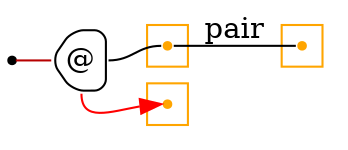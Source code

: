 digraph G {
  rankdir=LR;
  edge[arrowhead=none,arrowtail=none];
  node[fixedsize=true,shape=circle]
  size="9.201041666666667,5.219270833333334";
  labeldistance=0;
  nodesep=.175;
  ranksep=.175;

 nd1[shape=point];
 subgraph cluster_nd99 {
   graph[style=fill,color="orange"];
   ndcluster_nd99[tooltip="nd99",orientation=90,shape=point,color="orange"];
 };
 nd12[label="@",tooltip="nd12-AppGraph",style=rounded,orientation=90,shape=house,width=.4,height=.4,color="#000000"];
 subgraph cluster_nd14 {
   graph[style=fill,color="orange"];
   ndcluster_nd14[tooltip="nd14",orientation=90,shape=point,color="orange"];
 };
 subgraph cluster_nd44 {
   graph[style=fill,color="orange"];
   ndcluster_nd44[tooltip="nd44",orientation=90,shape=point,color="orange"];
 };

  ndcluster_nd14->ndcluster_nd99[label="pair",tailport=e,headport=w];
  nd12->ndcluster_nd14[tailport=e,headport=w];
  nd12->ndcluster_nd44[tailport=s,headport=w,color=red,arrowhead=normal];
  nd1->nd12[tailport=e,headport=w,color="#b70000",arrowhead=none,arrowtail=none];
}